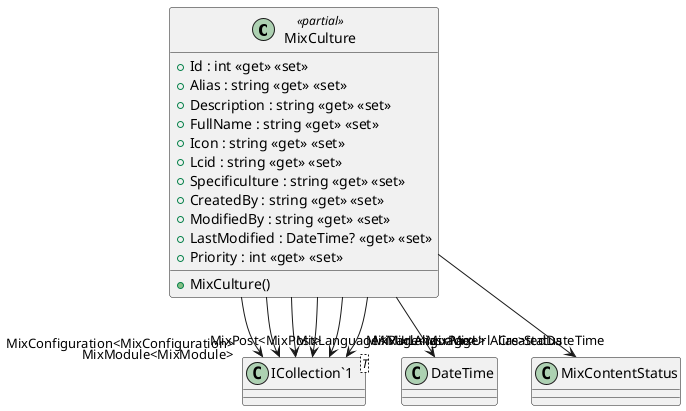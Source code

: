 @startuml
class MixCulture <<partial>> {
    + MixCulture()
    + Id : int <<get>> <<set>>
    + Alias : string <<get>> <<set>>
    + Description : string <<get>> <<set>>
    + FullName : string <<get>> <<set>>
    + Icon : string <<get>> <<set>>
    + Lcid : string <<get>> <<set>>
    + Specificulture : string <<get>> <<set>>
    + CreatedBy : string <<get>> <<set>>
    + ModifiedBy : string <<get>> <<set>>
    + LastModified : DateTime? <<get>> <<set>>
    + Priority : int <<get>> <<set>>
}
class "ICollection`1"<T> {
}
MixCulture --> "CreatedDateTime" DateTime
MixCulture --> "Status" MixContentStatus
MixCulture --> "MixConfiguration<MixConfiguration>" "ICollection`1"
MixCulture --> "MixLanguage<MixLanguage>" "ICollection`1"
MixCulture --> "MixModule<MixModule>" "ICollection`1"
MixCulture --> "MixPage<MixPage>" "ICollection`1"
MixCulture --> "MixPost<MixPost>" "ICollection`1"
MixCulture --> "MixUrlAlias<MixUrlAlias>" "ICollection`1"
@enduml
